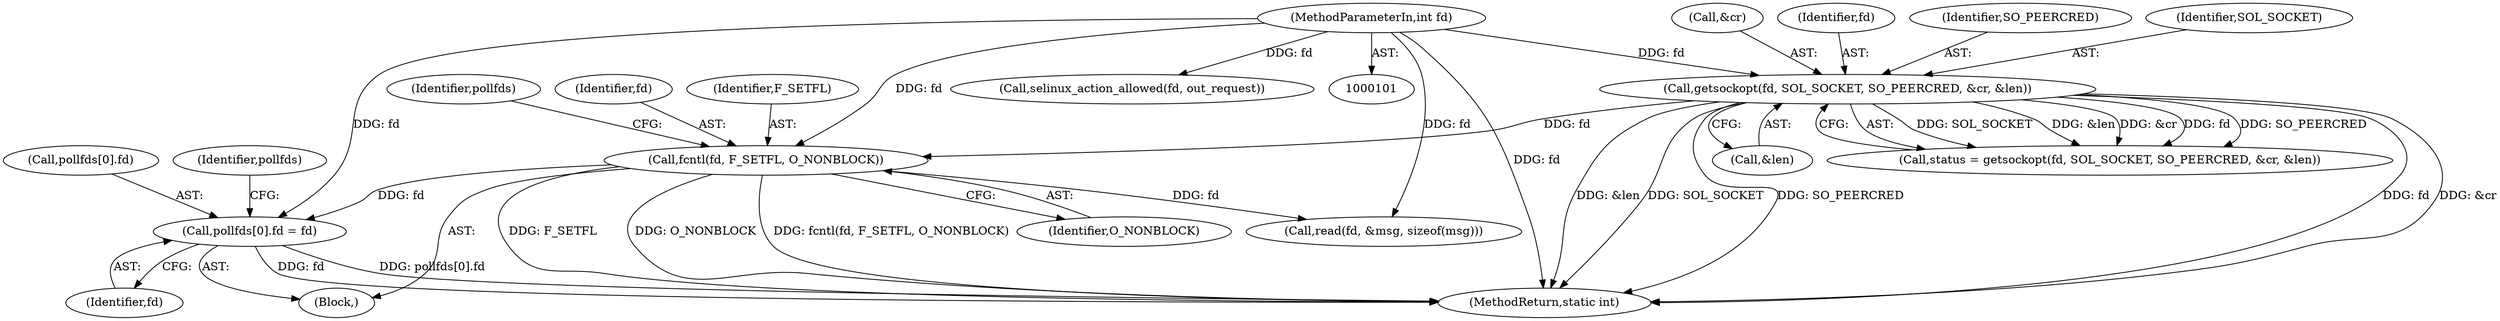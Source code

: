 digraph "0_Android_d7603583f90c2bc6074a4ee2886bd28082d7c65b_0@array" {
"1000139" [label="(Call,pollfds[0].fd = fd)"];
"1000134" [label="(Call,fcntl(fd, F_SETFL, O_NONBLOCK))"];
"1000114" [label="(Call,getsockopt(fd, SOL_SOCKET, SO_PEERCRED, &cr, &len))"];
"1000102" [label="(MethodParameterIn,int fd)"];
"1000116" [label="(Identifier,SOL_SOCKET)"];
"1000114" [label="(Call,getsockopt(fd, SOL_SOCKET, SO_PEERCRED, &cr, &len))"];
"1000137" [label="(Identifier,O_NONBLOCK)"];
"1000134" [label="(Call,fcntl(fd, F_SETFL, O_NONBLOCK))"];
"1000118" [label="(Call,&cr)"];
"1000367" [label="(Call,selinux_action_allowed(fd, out_request))"];
"1000115" [label="(Identifier,fd)"];
"1000380" [label="(MethodReturn,static int)"];
"1000140" [label="(Call,pollfds[0].fd)"];
"1000142" [label="(Identifier,pollfds)"];
"1000120" [label="(Call,&len)"];
"1000145" [label="(Identifier,fd)"];
"1000117" [label="(Identifier,SO_PEERCRED)"];
"1000135" [label="(Identifier,fd)"];
"1000112" [label="(Call,status = getsockopt(fd, SOL_SOCKET, SO_PEERCRED, &cr, &len))"];
"1000139" [label="(Call,pollfds[0].fd = fd)"];
"1000149" [label="(Identifier,pollfds)"];
"1000102" [label="(MethodParameterIn,int fd)"];
"1000193" [label="(Call,read(fd, &msg, sizeof(msg)))"];
"1000104" [label="(Block,)"];
"1000136" [label="(Identifier,F_SETFL)"];
"1000139" -> "1000104"  [label="AST: "];
"1000139" -> "1000145"  [label="CFG: "];
"1000140" -> "1000139"  [label="AST: "];
"1000145" -> "1000139"  [label="AST: "];
"1000149" -> "1000139"  [label="CFG: "];
"1000139" -> "1000380"  [label="DDG: pollfds[0].fd"];
"1000139" -> "1000380"  [label="DDG: fd"];
"1000134" -> "1000139"  [label="DDG: fd"];
"1000102" -> "1000139"  [label="DDG: fd"];
"1000134" -> "1000104"  [label="AST: "];
"1000134" -> "1000137"  [label="CFG: "];
"1000135" -> "1000134"  [label="AST: "];
"1000136" -> "1000134"  [label="AST: "];
"1000137" -> "1000134"  [label="AST: "];
"1000142" -> "1000134"  [label="CFG: "];
"1000134" -> "1000380"  [label="DDG: fcntl(fd, F_SETFL, O_NONBLOCK)"];
"1000134" -> "1000380"  [label="DDG: F_SETFL"];
"1000134" -> "1000380"  [label="DDG: O_NONBLOCK"];
"1000114" -> "1000134"  [label="DDG: fd"];
"1000102" -> "1000134"  [label="DDG: fd"];
"1000134" -> "1000193"  [label="DDG: fd"];
"1000114" -> "1000112"  [label="AST: "];
"1000114" -> "1000120"  [label="CFG: "];
"1000115" -> "1000114"  [label="AST: "];
"1000116" -> "1000114"  [label="AST: "];
"1000117" -> "1000114"  [label="AST: "];
"1000118" -> "1000114"  [label="AST: "];
"1000120" -> "1000114"  [label="AST: "];
"1000112" -> "1000114"  [label="CFG: "];
"1000114" -> "1000380"  [label="DDG: SO_PEERCRED"];
"1000114" -> "1000380"  [label="DDG: fd"];
"1000114" -> "1000380"  [label="DDG: &cr"];
"1000114" -> "1000380"  [label="DDG: &len"];
"1000114" -> "1000380"  [label="DDG: SOL_SOCKET"];
"1000114" -> "1000112"  [label="DDG: SOL_SOCKET"];
"1000114" -> "1000112"  [label="DDG: &len"];
"1000114" -> "1000112"  [label="DDG: &cr"];
"1000114" -> "1000112"  [label="DDG: fd"];
"1000114" -> "1000112"  [label="DDG: SO_PEERCRED"];
"1000102" -> "1000114"  [label="DDG: fd"];
"1000102" -> "1000101"  [label="AST: "];
"1000102" -> "1000380"  [label="DDG: fd"];
"1000102" -> "1000193"  [label="DDG: fd"];
"1000102" -> "1000367"  [label="DDG: fd"];
}
